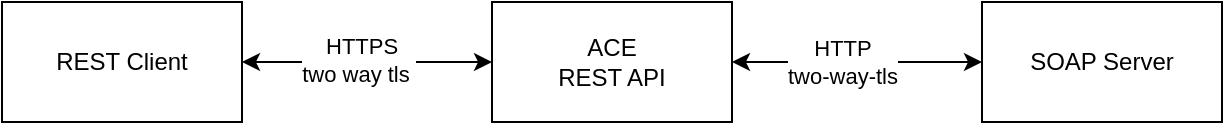 <mxfile version="13.7.9" type="device"><diagram id="JaEInR0ZSann0P7MGX6R" name="Page-1"><mxGraphModel dx="614" dy="457" grid="1" gridSize="10" guides="1" tooltips="1" connect="1" arrows="1" fold="1" page="1" pageScale="1" pageWidth="1169" pageHeight="827" math="0" shadow="0"><root><mxCell id="0"/><mxCell id="1" parent="0"/><mxCell id="ErjEpq8QFL9GYfYSU9T1-3" style="edgeStyle=orthogonalEdgeStyle;rounded=0;orthogonalLoop=1;jettySize=auto;html=1;entryX=0;entryY=0.5;entryDx=0;entryDy=0;startArrow=classic;startFill=1;" parent="1" source="ErjEpq8QFL9GYfYSU9T1-1" target="ErjEpq8QFL9GYfYSU9T1-2" edge="1"><mxGeometry relative="1" as="geometry"/></mxCell><mxCell id="5Y-TUYP0RPC6BCPaOS_M-4" value="&amp;nbsp;HTTP&amp;nbsp;&lt;br&gt;two-way-tls" style="edgeLabel;html=1;align=center;verticalAlign=middle;resizable=0;points=[];" parent="ErjEpq8QFL9GYfYSU9T1-3" vertex="1" connectable="0"><mxGeometry x="-0.184" y="-2" relative="1" as="geometry"><mxPoint x="3.89" y="-2" as="offset"/></mxGeometry></mxCell><mxCell id="ErjEpq8QFL9GYfYSU9T1-1" value="ACE&lt;br&gt;REST API" style="rounded=0;whiteSpace=wrap;html=1;" parent="1" vertex="1"><mxGeometry x="265" y="300" width="120" height="60" as="geometry"/></mxCell><mxCell id="ErjEpq8QFL9GYfYSU9T1-2" value="SOAP Server" style="rounded=0;whiteSpace=wrap;html=1;" parent="1" vertex="1"><mxGeometry x="510" y="300" width="120" height="60" as="geometry"/></mxCell><mxCell id="5Y-TUYP0RPC6BCPaOS_M-2" style="edgeStyle=orthogonalEdgeStyle;rounded=0;orthogonalLoop=1;jettySize=auto;html=1;entryX=0;entryY=0.5;entryDx=0;entryDy=0;startArrow=classic;startFill=1;" parent="1" source="5Y-TUYP0RPC6BCPaOS_M-1" target="ErjEpq8QFL9GYfYSU9T1-1" edge="1"><mxGeometry relative="1" as="geometry"/></mxCell><mxCell id="5Y-TUYP0RPC6BCPaOS_M-3" value="&amp;nbsp;HTTPS&lt;br&gt;two way tls&amp;nbsp;" style="edgeLabel;html=1;align=center;verticalAlign=middle;resizable=0;points=[];" parent="5Y-TUYP0RPC6BCPaOS_M-2" vertex="1" connectable="0"><mxGeometry x="-0.068" y="1" relative="1" as="geometry"><mxPoint as="offset"/></mxGeometry></mxCell><mxCell id="5Y-TUYP0RPC6BCPaOS_M-1" value="REST Client" style="rounded=0;whiteSpace=wrap;html=1;" parent="1" vertex="1"><mxGeometry x="20" y="300" width="120" height="60" as="geometry"/></mxCell></root></mxGraphModel></diagram></mxfile>